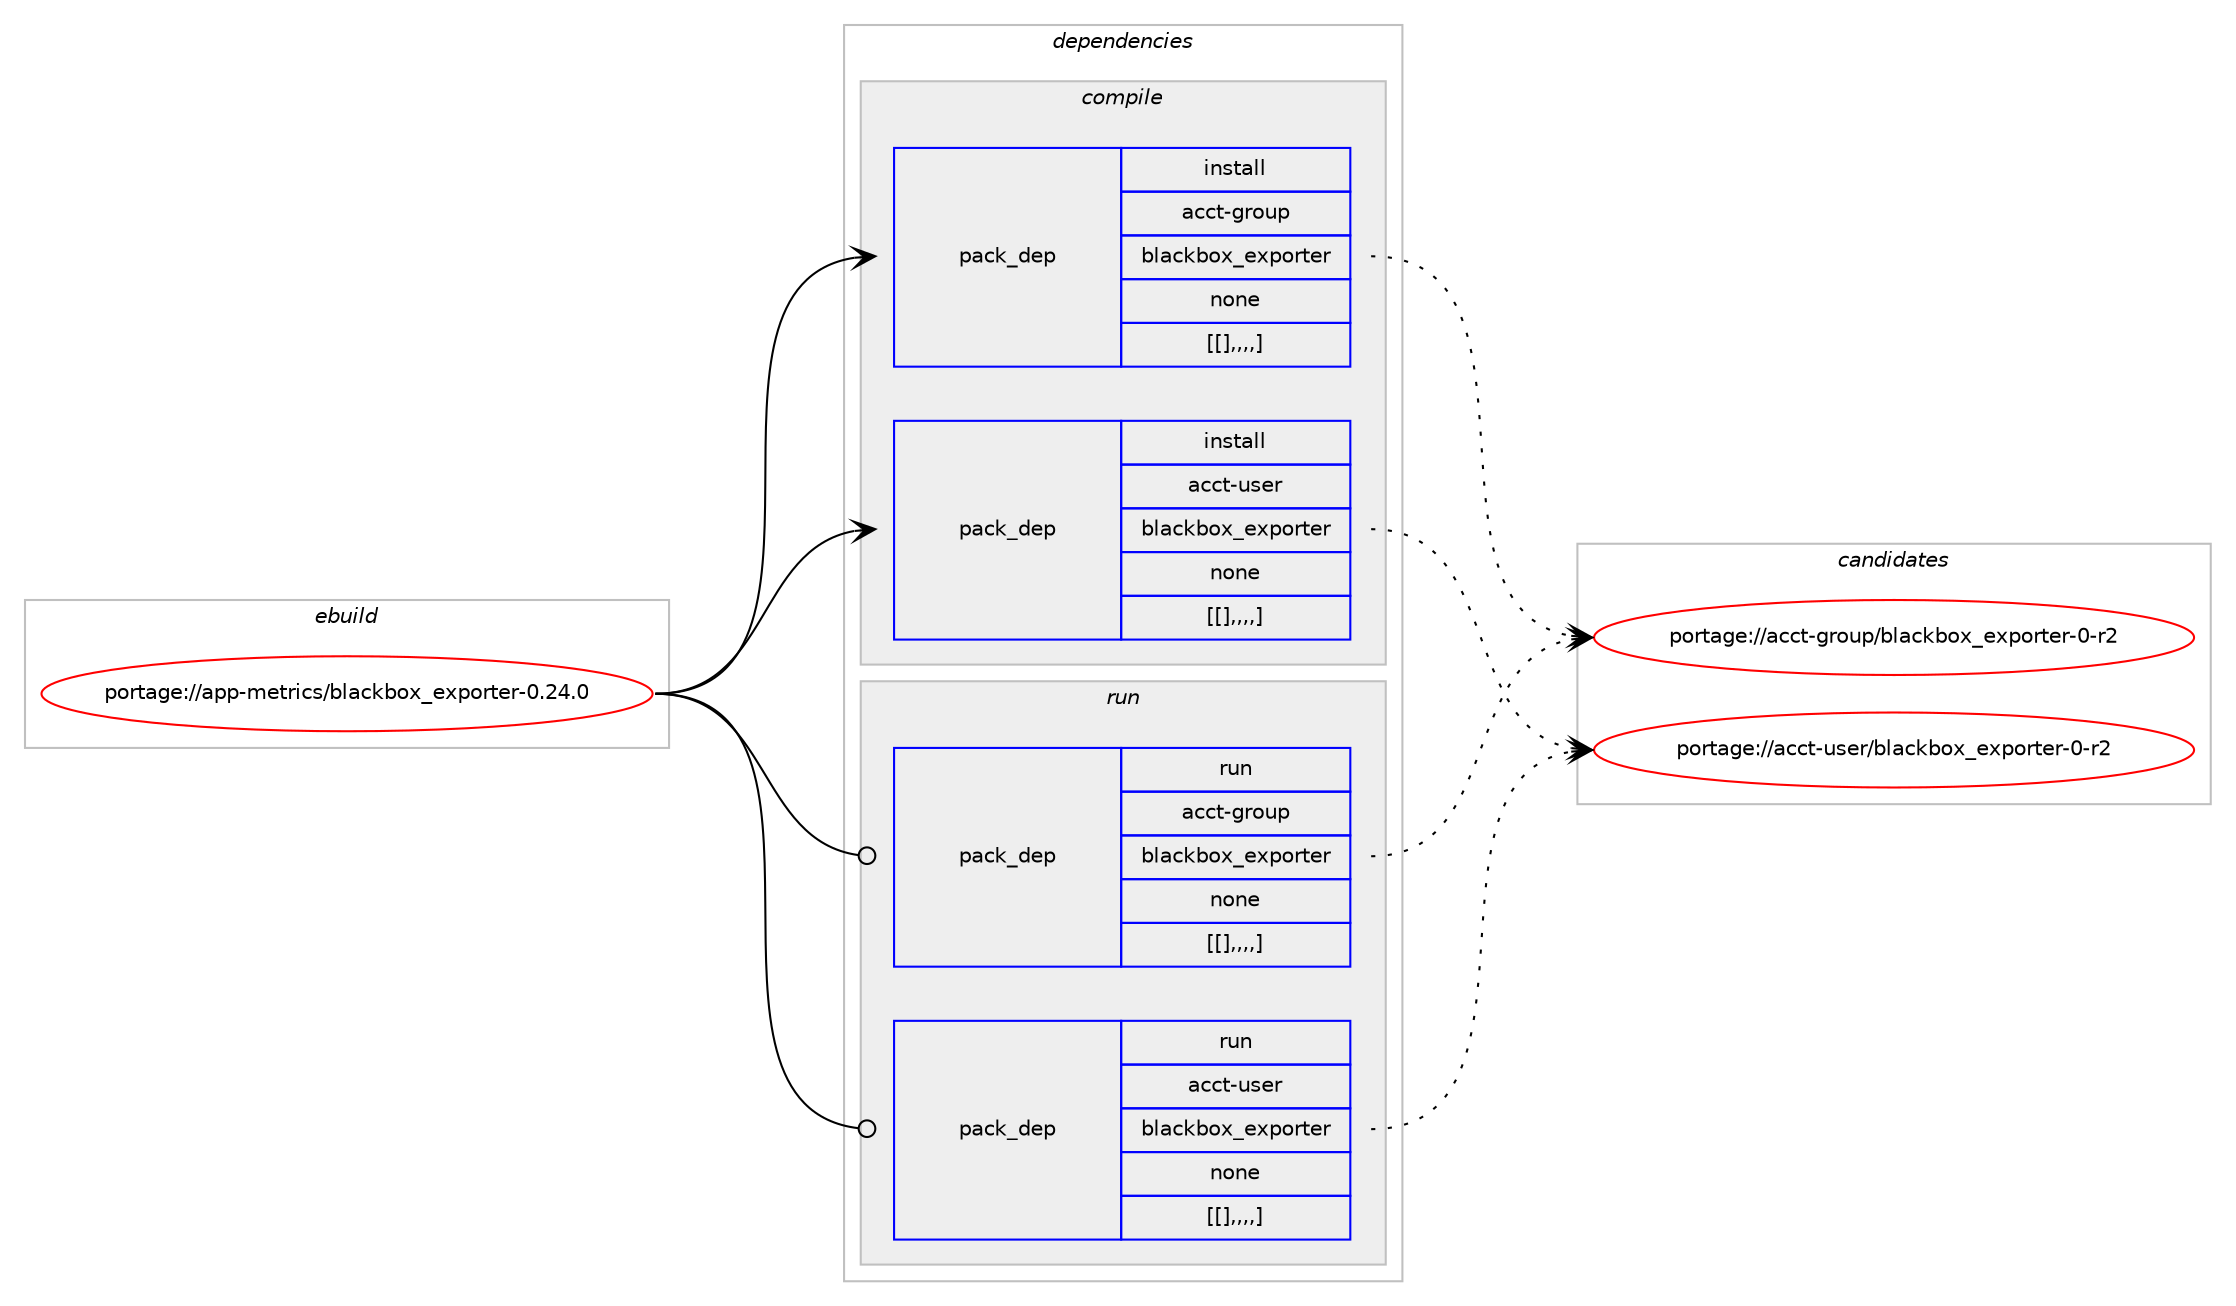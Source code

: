digraph prolog {

# *************
# Graph options
# *************

newrank=true;
concentrate=true;
compound=true;
graph [rankdir=LR,fontname=Helvetica,fontsize=10,ranksep=1.5];#, ranksep=2.5, nodesep=0.2];
edge  [arrowhead=vee];
node  [fontname=Helvetica,fontsize=10];

# **********
# The ebuild
# **********

subgraph cluster_leftcol {
color=gray;
label=<<i>ebuild</i>>;
id [label="portage://app-metrics/blackbox_exporter-0.24.0", color=red, width=4, href="../app-metrics/blackbox_exporter-0.24.0.svg"];
}

# ****************
# The dependencies
# ****************

subgraph cluster_midcol {
color=gray;
label=<<i>dependencies</i>>;
subgraph cluster_compile {
fillcolor="#eeeeee";
style=filled;
label=<<i>compile</i>>;
subgraph pack27525 {
dependency39440 [label=<<TABLE BORDER="0" CELLBORDER="1" CELLSPACING="0" CELLPADDING="4" WIDTH="220"><TR><TD ROWSPAN="6" CELLPADDING="30">pack_dep</TD></TR><TR><TD WIDTH="110">install</TD></TR><TR><TD>acct-group</TD></TR><TR><TD>blackbox_exporter</TD></TR><TR><TD>none</TD></TR><TR><TD>[[],,,,]</TD></TR></TABLE>>, shape=none, color=blue];
}
id:e -> dependency39440:w [weight=20,style="solid",arrowhead="vee"];
subgraph pack27526 {
dependency39441 [label=<<TABLE BORDER="0" CELLBORDER="1" CELLSPACING="0" CELLPADDING="4" WIDTH="220"><TR><TD ROWSPAN="6" CELLPADDING="30">pack_dep</TD></TR><TR><TD WIDTH="110">install</TD></TR><TR><TD>acct-user</TD></TR><TR><TD>blackbox_exporter</TD></TR><TR><TD>none</TD></TR><TR><TD>[[],,,,]</TD></TR></TABLE>>, shape=none, color=blue];
}
id:e -> dependency39441:w [weight=20,style="solid",arrowhead="vee"];
}
subgraph cluster_compileandrun {
fillcolor="#eeeeee";
style=filled;
label=<<i>compile and run</i>>;
}
subgraph cluster_run {
fillcolor="#eeeeee";
style=filled;
label=<<i>run</i>>;
subgraph pack27527 {
dependency39442 [label=<<TABLE BORDER="0" CELLBORDER="1" CELLSPACING="0" CELLPADDING="4" WIDTH="220"><TR><TD ROWSPAN="6" CELLPADDING="30">pack_dep</TD></TR><TR><TD WIDTH="110">run</TD></TR><TR><TD>acct-group</TD></TR><TR><TD>blackbox_exporter</TD></TR><TR><TD>none</TD></TR><TR><TD>[[],,,,]</TD></TR></TABLE>>, shape=none, color=blue];
}
id:e -> dependency39442:w [weight=20,style="solid",arrowhead="odot"];
subgraph pack27528 {
dependency39443 [label=<<TABLE BORDER="0" CELLBORDER="1" CELLSPACING="0" CELLPADDING="4" WIDTH="220"><TR><TD ROWSPAN="6" CELLPADDING="30">pack_dep</TD></TR><TR><TD WIDTH="110">run</TD></TR><TR><TD>acct-user</TD></TR><TR><TD>blackbox_exporter</TD></TR><TR><TD>none</TD></TR><TR><TD>[[],,,,]</TD></TR></TABLE>>, shape=none, color=blue];
}
id:e -> dependency39443:w [weight=20,style="solid",arrowhead="odot"];
}
}

# **************
# The candidates
# **************

subgraph cluster_choices {
rank=same;
color=gray;
label=<<i>candidates</i>>;

subgraph choice27525 {
color=black;
nodesep=1;
choice9799991164510311411111711247981089799107981111209510112011211111411610111445484511450 [label="portage://acct-group/blackbox_exporter-0-r2", color=red, width=4,href="../acct-group/blackbox_exporter-0-r2.svg"];
dependency39440:e -> choice9799991164510311411111711247981089799107981111209510112011211111411610111445484511450:w [style=dotted,weight="100"];
}
subgraph choice27526 {
color=black;
nodesep=1;
choice9799991164511711510111447981089799107981111209510112011211111411610111445484511450 [label="portage://acct-user/blackbox_exporter-0-r2", color=red, width=4,href="../acct-user/blackbox_exporter-0-r2.svg"];
dependency39441:e -> choice9799991164511711510111447981089799107981111209510112011211111411610111445484511450:w [style=dotted,weight="100"];
}
subgraph choice27527 {
color=black;
nodesep=1;
choice9799991164510311411111711247981089799107981111209510112011211111411610111445484511450 [label="portage://acct-group/blackbox_exporter-0-r2", color=red, width=4,href="../acct-group/blackbox_exporter-0-r2.svg"];
dependency39442:e -> choice9799991164510311411111711247981089799107981111209510112011211111411610111445484511450:w [style=dotted,weight="100"];
}
subgraph choice27528 {
color=black;
nodesep=1;
choice9799991164511711510111447981089799107981111209510112011211111411610111445484511450 [label="portage://acct-user/blackbox_exporter-0-r2", color=red, width=4,href="../acct-user/blackbox_exporter-0-r2.svg"];
dependency39443:e -> choice9799991164511711510111447981089799107981111209510112011211111411610111445484511450:w [style=dotted,weight="100"];
}
}

}
